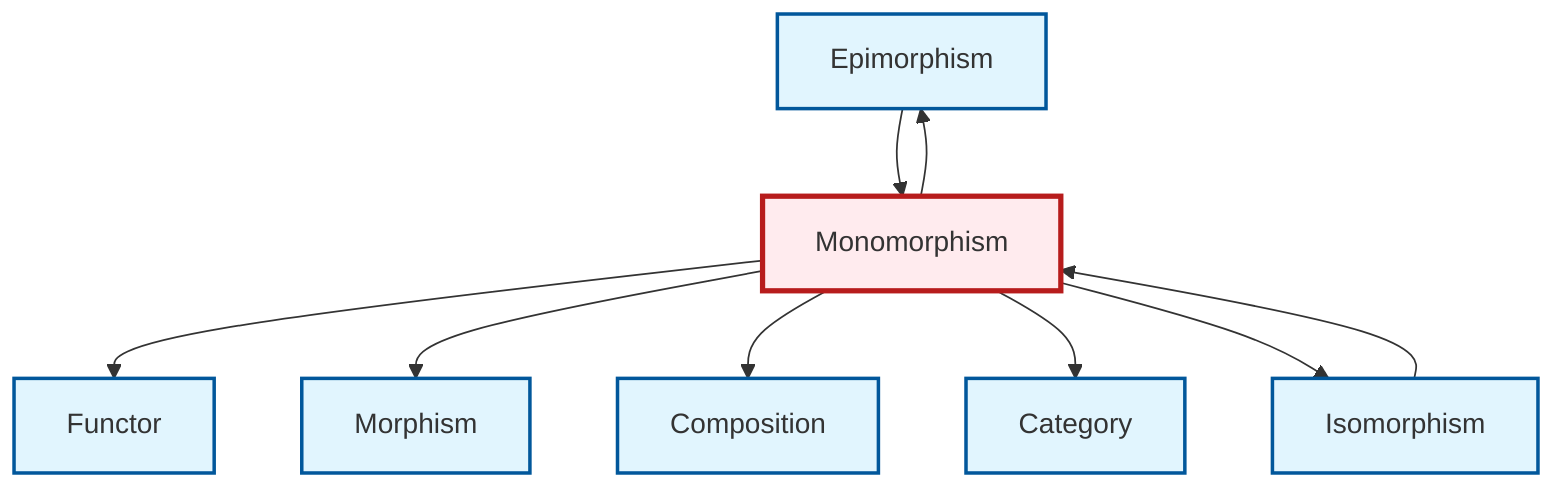 graph TD
    classDef definition fill:#e1f5fe,stroke:#01579b,stroke-width:2px
    classDef theorem fill:#f3e5f5,stroke:#4a148c,stroke-width:2px
    classDef axiom fill:#fff3e0,stroke:#e65100,stroke-width:2px
    classDef example fill:#e8f5e9,stroke:#1b5e20,stroke-width:2px
    classDef current fill:#ffebee,stroke:#b71c1c,stroke-width:3px
    def-composition["Composition"]:::definition
    def-morphism["Morphism"]:::definition
    def-epimorphism["Epimorphism"]:::definition
    def-monomorphism["Monomorphism"]:::definition
    def-category["Category"]:::definition
    def-isomorphism["Isomorphism"]:::definition
    def-functor["Functor"]:::definition
    def-monomorphism --> def-functor
    def-isomorphism --> def-monomorphism
    def-monomorphism --> def-morphism
    def-monomorphism --> def-composition
    def-monomorphism --> def-epimorphism
    def-monomorphism --> def-category
    def-epimorphism --> def-monomorphism
    def-monomorphism --> def-isomorphism
    class def-monomorphism current